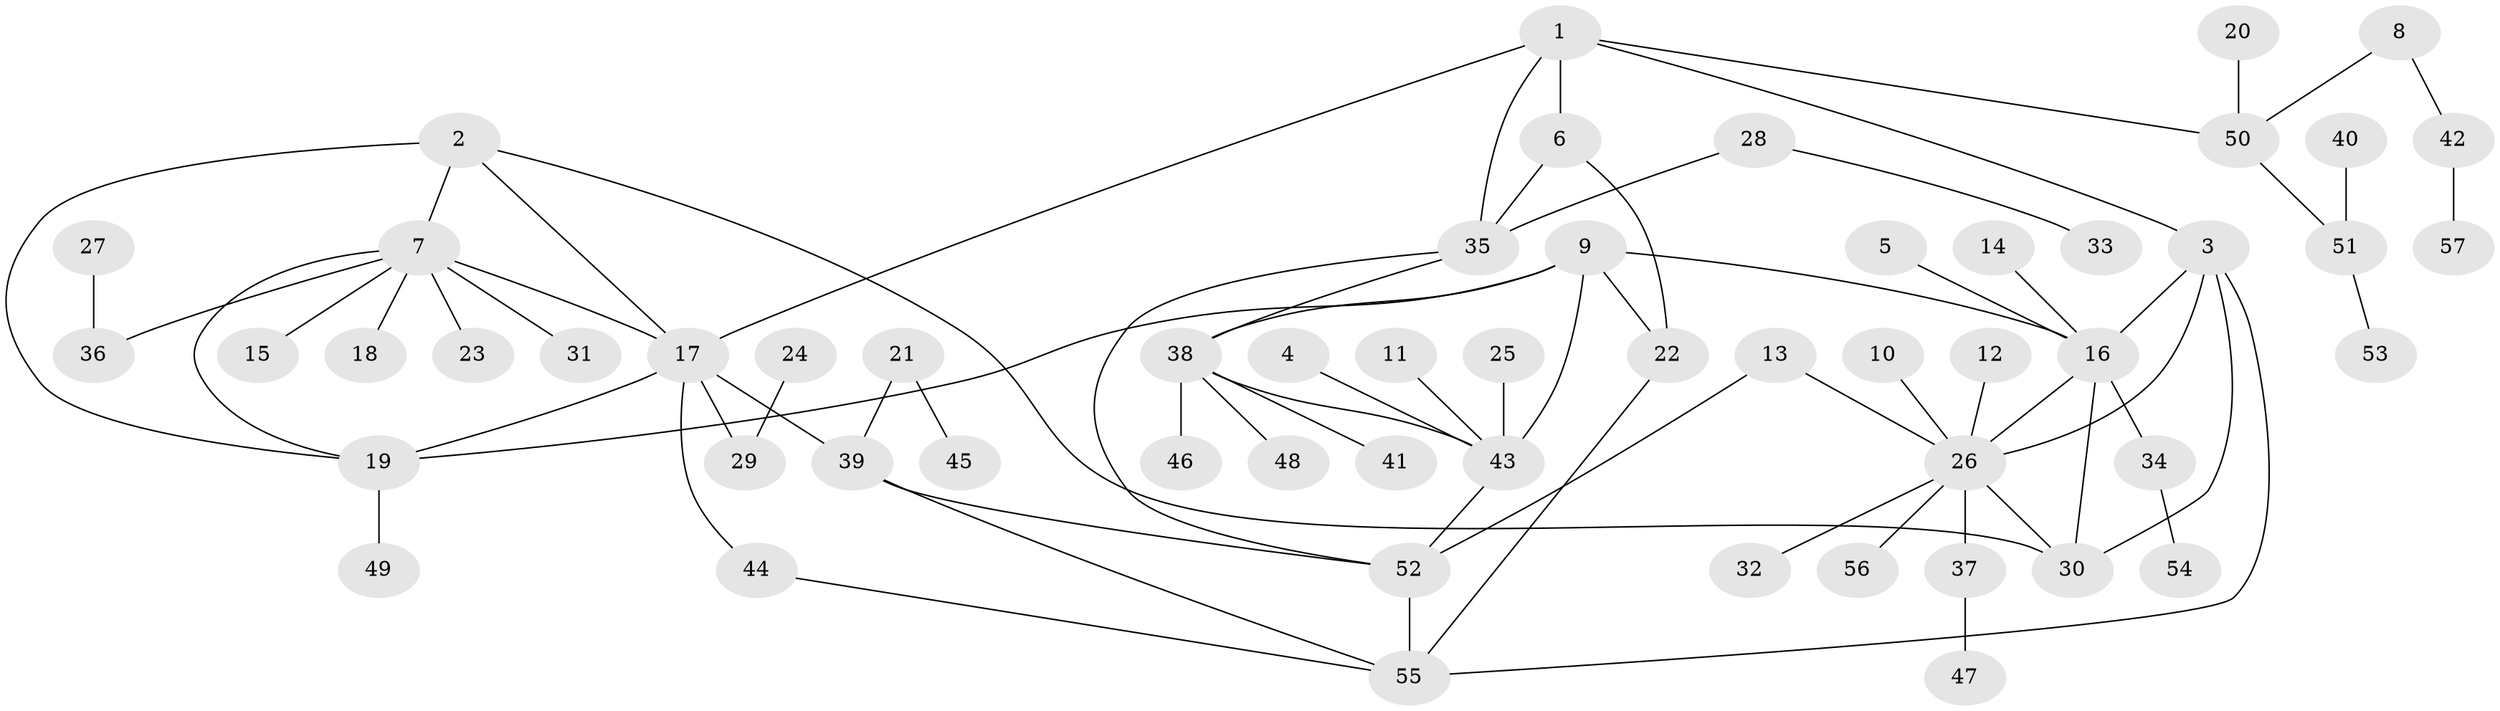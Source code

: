 // original degree distribution, {7: 0.031914893617021274, 4: 0.0425531914893617, 8: 0.0425531914893617, 6: 0.0425531914893617, 5: 0.05319148936170213, 9: 0.010638297872340425, 10: 0.010638297872340425, 2: 0.11702127659574468, 1: 0.5531914893617021, 3: 0.09574468085106383}
// Generated by graph-tools (version 1.1) at 2025/37/03/04/25 23:37:32]
// undirected, 57 vertices, 75 edges
graph export_dot {
  node [color=gray90,style=filled];
  1;
  2;
  3;
  4;
  5;
  6;
  7;
  8;
  9;
  10;
  11;
  12;
  13;
  14;
  15;
  16;
  17;
  18;
  19;
  20;
  21;
  22;
  23;
  24;
  25;
  26;
  27;
  28;
  29;
  30;
  31;
  32;
  33;
  34;
  35;
  36;
  37;
  38;
  39;
  40;
  41;
  42;
  43;
  44;
  45;
  46;
  47;
  48;
  49;
  50;
  51;
  52;
  53;
  54;
  55;
  56;
  57;
  1 -- 3 [weight=1.0];
  1 -- 6 [weight=2.0];
  1 -- 17 [weight=1.0];
  1 -- 35 [weight=2.0];
  1 -- 50 [weight=1.0];
  2 -- 7 [weight=1.0];
  2 -- 17 [weight=1.0];
  2 -- 19 [weight=1.0];
  2 -- 30 [weight=1.0];
  3 -- 16 [weight=1.0];
  3 -- 26 [weight=1.0];
  3 -- 30 [weight=1.0];
  3 -- 55 [weight=1.0];
  4 -- 43 [weight=1.0];
  5 -- 16 [weight=1.0];
  6 -- 22 [weight=1.0];
  6 -- 35 [weight=1.0];
  7 -- 15 [weight=1.0];
  7 -- 17 [weight=1.0];
  7 -- 18 [weight=1.0];
  7 -- 19 [weight=1.0];
  7 -- 23 [weight=1.0];
  7 -- 31 [weight=1.0];
  7 -- 36 [weight=1.0];
  8 -- 42 [weight=1.0];
  8 -- 50 [weight=1.0];
  9 -- 16 [weight=1.0];
  9 -- 19 [weight=1.0];
  9 -- 22 [weight=1.0];
  9 -- 38 [weight=1.0];
  9 -- 43 [weight=2.0];
  10 -- 26 [weight=1.0];
  11 -- 43 [weight=1.0];
  12 -- 26 [weight=1.0];
  13 -- 26 [weight=1.0];
  13 -- 52 [weight=1.0];
  14 -- 16 [weight=1.0];
  16 -- 26 [weight=1.0];
  16 -- 30 [weight=1.0];
  16 -- 34 [weight=1.0];
  17 -- 19 [weight=1.0];
  17 -- 29 [weight=1.0];
  17 -- 39 [weight=1.0];
  17 -- 44 [weight=1.0];
  19 -- 49 [weight=1.0];
  20 -- 50 [weight=1.0];
  21 -- 39 [weight=1.0];
  21 -- 45 [weight=1.0];
  22 -- 55 [weight=1.0];
  24 -- 29 [weight=1.0];
  25 -- 43 [weight=1.0];
  26 -- 30 [weight=1.0];
  26 -- 32 [weight=1.0];
  26 -- 37 [weight=1.0];
  26 -- 56 [weight=1.0];
  27 -- 36 [weight=1.0];
  28 -- 33 [weight=1.0];
  28 -- 35 [weight=1.0];
  34 -- 54 [weight=1.0];
  35 -- 38 [weight=1.0];
  35 -- 52 [weight=1.0];
  37 -- 47 [weight=1.0];
  38 -- 41 [weight=1.0];
  38 -- 43 [weight=2.0];
  38 -- 46 [weight=1.0];
  38 -- 48 [weight=1.0];
  39 -- 52 [weight=1.0];
  39 -- 55 [weight=2.0];
  40 -- 51 [weight=1.0];
  42 -- 57 [weight=1.0];
  43 -- 52 [weight=2.0];
  44 -- 55 [weight=1.0];
  50 -- 51 [weight=1.0];
  51 -- 53 [weight=1.0];
  52 -- 55 [weight=2.0];
}

